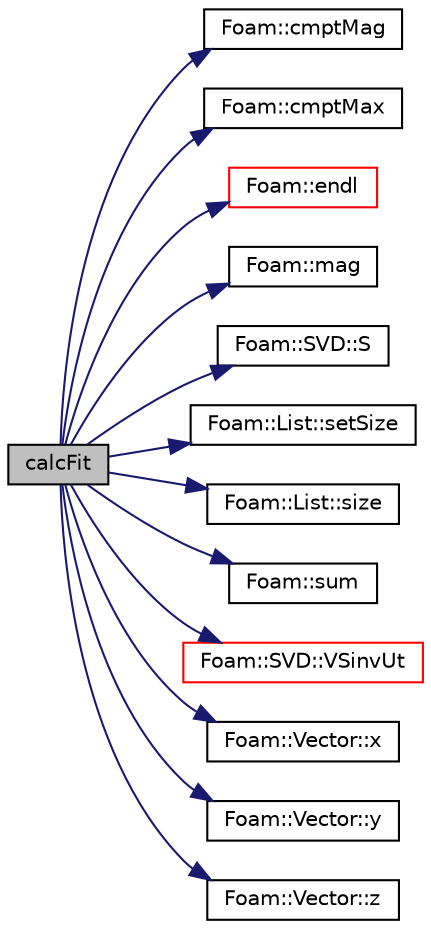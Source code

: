 digraph "calcFit"
{
  bgcolor="transparent";
  edge [fontname="Helvetica",fontsize="10",labelfontname="Helvetica",labelfontsize="10"];
  node [fontname="Helvetica",fontsize="10",shape=record];
  rankdir="LR";
  Node174 [label="calcFit",height=0.2,width=0.4,color="black", fillcolor="grey75", style="filled", fontcolor="black"];
  Node174 -> Node175 [color="midnightblue",fontsize="10",style="solid",fontname="Helvetica"];
  Node175 [label="Foam::cmptMag",height=0.2,width=0.4,color="black",URL="$a21851.html#acf2383c8a0a1d5fef3eb5255b950229d"];
  Node174 -> Node176 [color="midnightblue",fontsize="10",style="solid",fontname="Helvetica"];
  Node176 [label="Foam::cmptMax",height=0.2,width=0.4,color="black",URL="$a21851.html#ab0e593317f8c0ebd299809089f27b307"];
  Node174 -> Node177 [color="midnightblue",fontsize="10",style="solid",fontname="Helvetica"];
  Node177 [label="Foam::endl",height=0.2,width=0.4,color="red",URL="$a21851.html#a2db8fe02a0d3909e9351bb4275b23ce4",tooltip="Add newline and flush stream. "];
  Node174 -> Node179 [color="midnightblue",fontsize="10",style="solid",fontname="Helvetica"];
  Node179 [label="Foam::mag",height=0.2,width=0.4,color="black",URL="$a21851.html#a929da2a3fdcf3dacbbe0487d3a330dae"];
  Node174 -> Node180 [color="midnightblue",fontsize="10",style="solid",fontname="Helvetica"];
  Node180 [label="Foam::SVD::S",height=0.2,width=0.4,color="black",URL="$a28209.html#aee39cf89bc237026a2c8f89f3a470dc3",tooltip="Return the singular values. "];
  Node174 -> Node181 [color="midnightblue",fontsize="10",style="solid",fontname="Helvetica"];
  Node181 [label="Foam::List::setSize",height=0.2,width=0.4,color="black",URL="$a26833.html#aedb985ffeaf1bdbfeccc2a8730405703",tooltip="Reset size of List. "];
  Node174 -> Node182 [color="midnightblue",fontsize="10",style="solid",fontname="Helvetica"];
  Node182 [label="Foam::List::size",height=0.2,width=0.4,color="black",URL="$a26833.html#a8a5f6fa29bd4b500caf186f60245b384",tooltip="Override size to be inconsistent with allocated storage. "];
  Node174 -> Node183 [color="midnightblue",fontsize="10",style="solid",fontname="Helvetica"];
  Node183 [label="Foam::sum",height=0.2,width=0.4,color="black",URL="$a21851.html#a3d8733143aad0e03b300186ab4bef137"];
  Node174 -> Node184 [color="midnightblue",fontsize="10",style="solid",fontname="Helvetica"];
  Node184 [label="Foam::SVD::VSinvUt",height=0.2,width=0.4,color="red",URL="$a28209.html#a2449485a7a75f621cc77a4a9169bc48c",tooltip="Return the matrix product V S^(-1) U^T (the pseudo inverse) "];
  Node174 -> Node191 [color="midnightblue",fontsize="10",style="solid",fontname="Helvetica"];
  Node191 [label="Foam::Vector::x",height=0.2,width=0.4,color="black",URL="$a29749.html#a63327976e5a8359700064a02ae22548e"];
  Node174 -> Node192 [color="midnightblue",fontsize="10",style="solid",fontname="Helvetica"];
  Node192 [label="Foam::Vector::y",height=0.2,width=0.4,color="black",URL="$a29749.html#a1ee865f676fbac703a49c6654dd3ad74"];
  Node174 -> Node193 [color="midnightblue",fontsize="10",style="solid",fontname="Helvetica"];
  Node193 [label="Foam::Vector::z",height=0.2,width=0.4,color="black",URL="$a29749.html#a1c8320b15610de211ec70ef966581423"];
}
